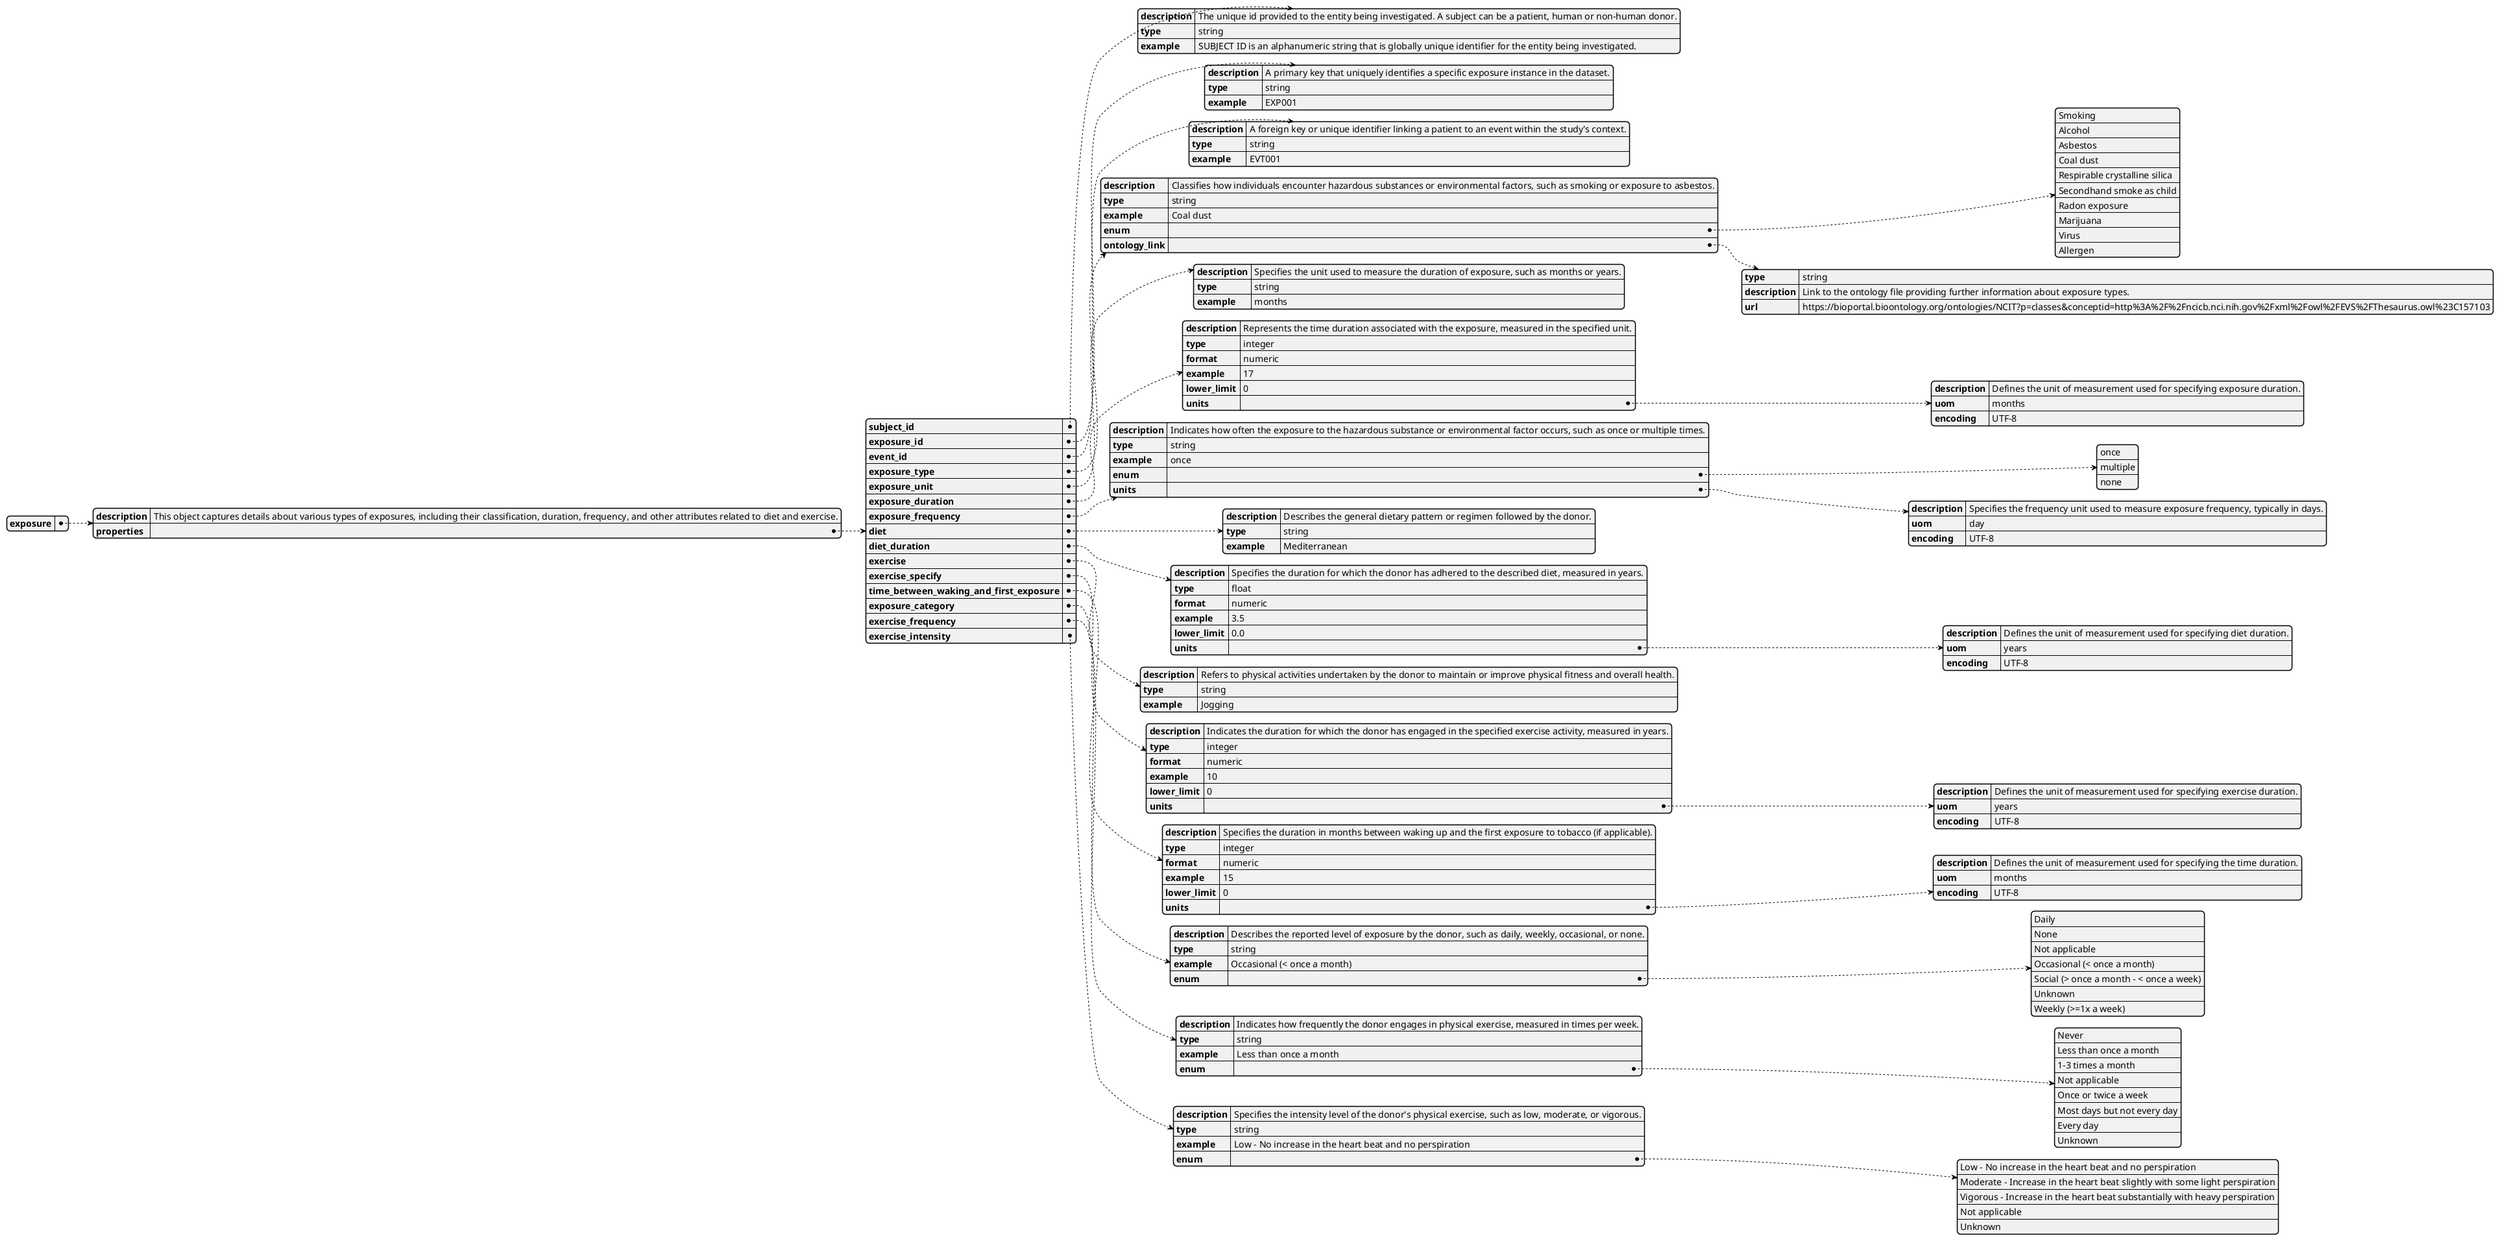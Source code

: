 @startyaml exposure  
  exposure:
    description: This object captures details about various types of exposures, including their classification, duration, frequency, and other attributes related to diet and exercise.
    properties:
      subject_id:
        description: The unique id provided to the entity being investigated. A subject can be a patient, human or non-human donor.
        type: string
        example: SUBJECT ID is an alphanumeric string that is globally unique identifier for the entity being investigated.
      exposure_id:
        description: A primary key that uniquely identifies a specific exposure instance in the dataset.
        type: string
        example: "EXP001"
      event_id:
        description: A foreign key or unique identifier linking a patient to an event within the study's context.
        type: string
        example: "EVT001"
      exposure_type:
        description: Classifies how individuals encounter hazardous substances or environmental factors, such as smoking or exposure to asbestos.
        type: string
        example: "Coal dust"
        enum:
          - Smoking
          - Alcohol
          - Asbestos
          - Coal dust
          - Respirable crystalline silica
          - Secondhand smoke as child
          - Radon exposure
          - Marijuana
          - Virus
          - Allergen
        ontology_link:
          type: string
          description: Link to the ontology file providing further information about exposure types.
          url: "https://bioportal.bioontology.org/ontologies/NCIT?p=classes&conceptid=http%3A%2F%2Fncicb.nci.nih.gov%2Fxml%2Fowl%2FEVS%2FThesaurus.owl%23C157103"
      exposure_unit:
        description: Specifies the unit used to measure the duration of exposure, such as months or years.
        type: string
        example: "months"
      exposure_duration:
        description: Represents the time duration associated with the exposure, measured in the specified unit.
        type: integer
        format: numeric
        example: 17
        lower_limit: 0
        units:
          description: Defines the unit of measurement used for specifying exposure duration.
          uom: "months"
          encoding: UTF-8
      exposure_frequency:
        description: Indicates how often the exposure to the hazardous substance or environmental factor occurs, such as once or multiple times.
        type: string
        example: "once"
        enum:
          - once
          - multiple
          - none
        units:
          description: Specifies the frequency unit used to measure exposure frequency, typically in days.
          uom: "day"
          encoding: UTF-8
      diet:
        description: Describes the general dietary pattern or regimen followed by the donor.
        type: string
        example: "Mediterranean"
      diet_duration:
        description: Specifies the duration for which the donor has adhered to the described diet, measured in years.
        type: float
        format: numeric
        example: 3.5
        lower_limit: 0.0
        units:
          description: Defines the unit of measurement used for specifying diet duration.
          uom: "years"
          encoding: UTF-8
      exercise:
        description: Refers to physical activities undertaken by the donor to maintain or improve physical fitness and overall health.
        type: string
        example: "Jogging"
      exercise_specify:
        description: Indicates the duration for which the donor has engaged in the specified exercise activity, measured in years.
        type: integer
        format: numeric
        example: 10
        lower_limit: 0
        units:
          description: Defines the unit of measurement used for specifying exercise duration.
          uom: "years"
          encoding: UTF-8
      time_between_waking_and_first_exposure:
        description: Specifies the duration in months between waking up and the first exposure to tobacco (if applicable).
        type: integer
        format: numeric
        example: 15
        lower_limit: 0
        units:
          description: Defines the unit of measurement used for specifying the time duration.
          uom: "months"
          encoding: UTF-8
      exposure_category:
        description: Describes the reported level of exposure by the donor, such as daily, weekly, occasional, or none.
        type: string
        example: "Occasional (< once a month)"
        enum:
          - Daily
          - None
          - Not applicable
          - Occasional (< once a month)
          - Social (> once a month - < once a week)
          - Unknown
          - Weekly (>=1x a week)
      exercise_frequency:
        description: Indicates how frequently the donor engages in physical exercise, measured in times per week.
        type: string
        example: "Less than once a month"
        enum:
          - Never
          - Less than once a month
          - 1-3 times a month
          - Not applicable
          - Once or twice a week
          - Most days but not every day
          - Every day
          - Unknown
      exercise_intensity:
        description: Specifies the intensity level of the donor's physical exercise, such as low, moderate, or vigorous.
        type: string
        example: "Low - No increase in the heart beat and no perspiration"
        enum:
          - Low - No increase in the heart beat and no perspiration
          - Moderate - Increase in the heart beat slightly with some light perspiration
          - Vigorous - Increase in the heart beat substantially with heavy perspiration
          - Not applicable
          - Unknown
@endyaml